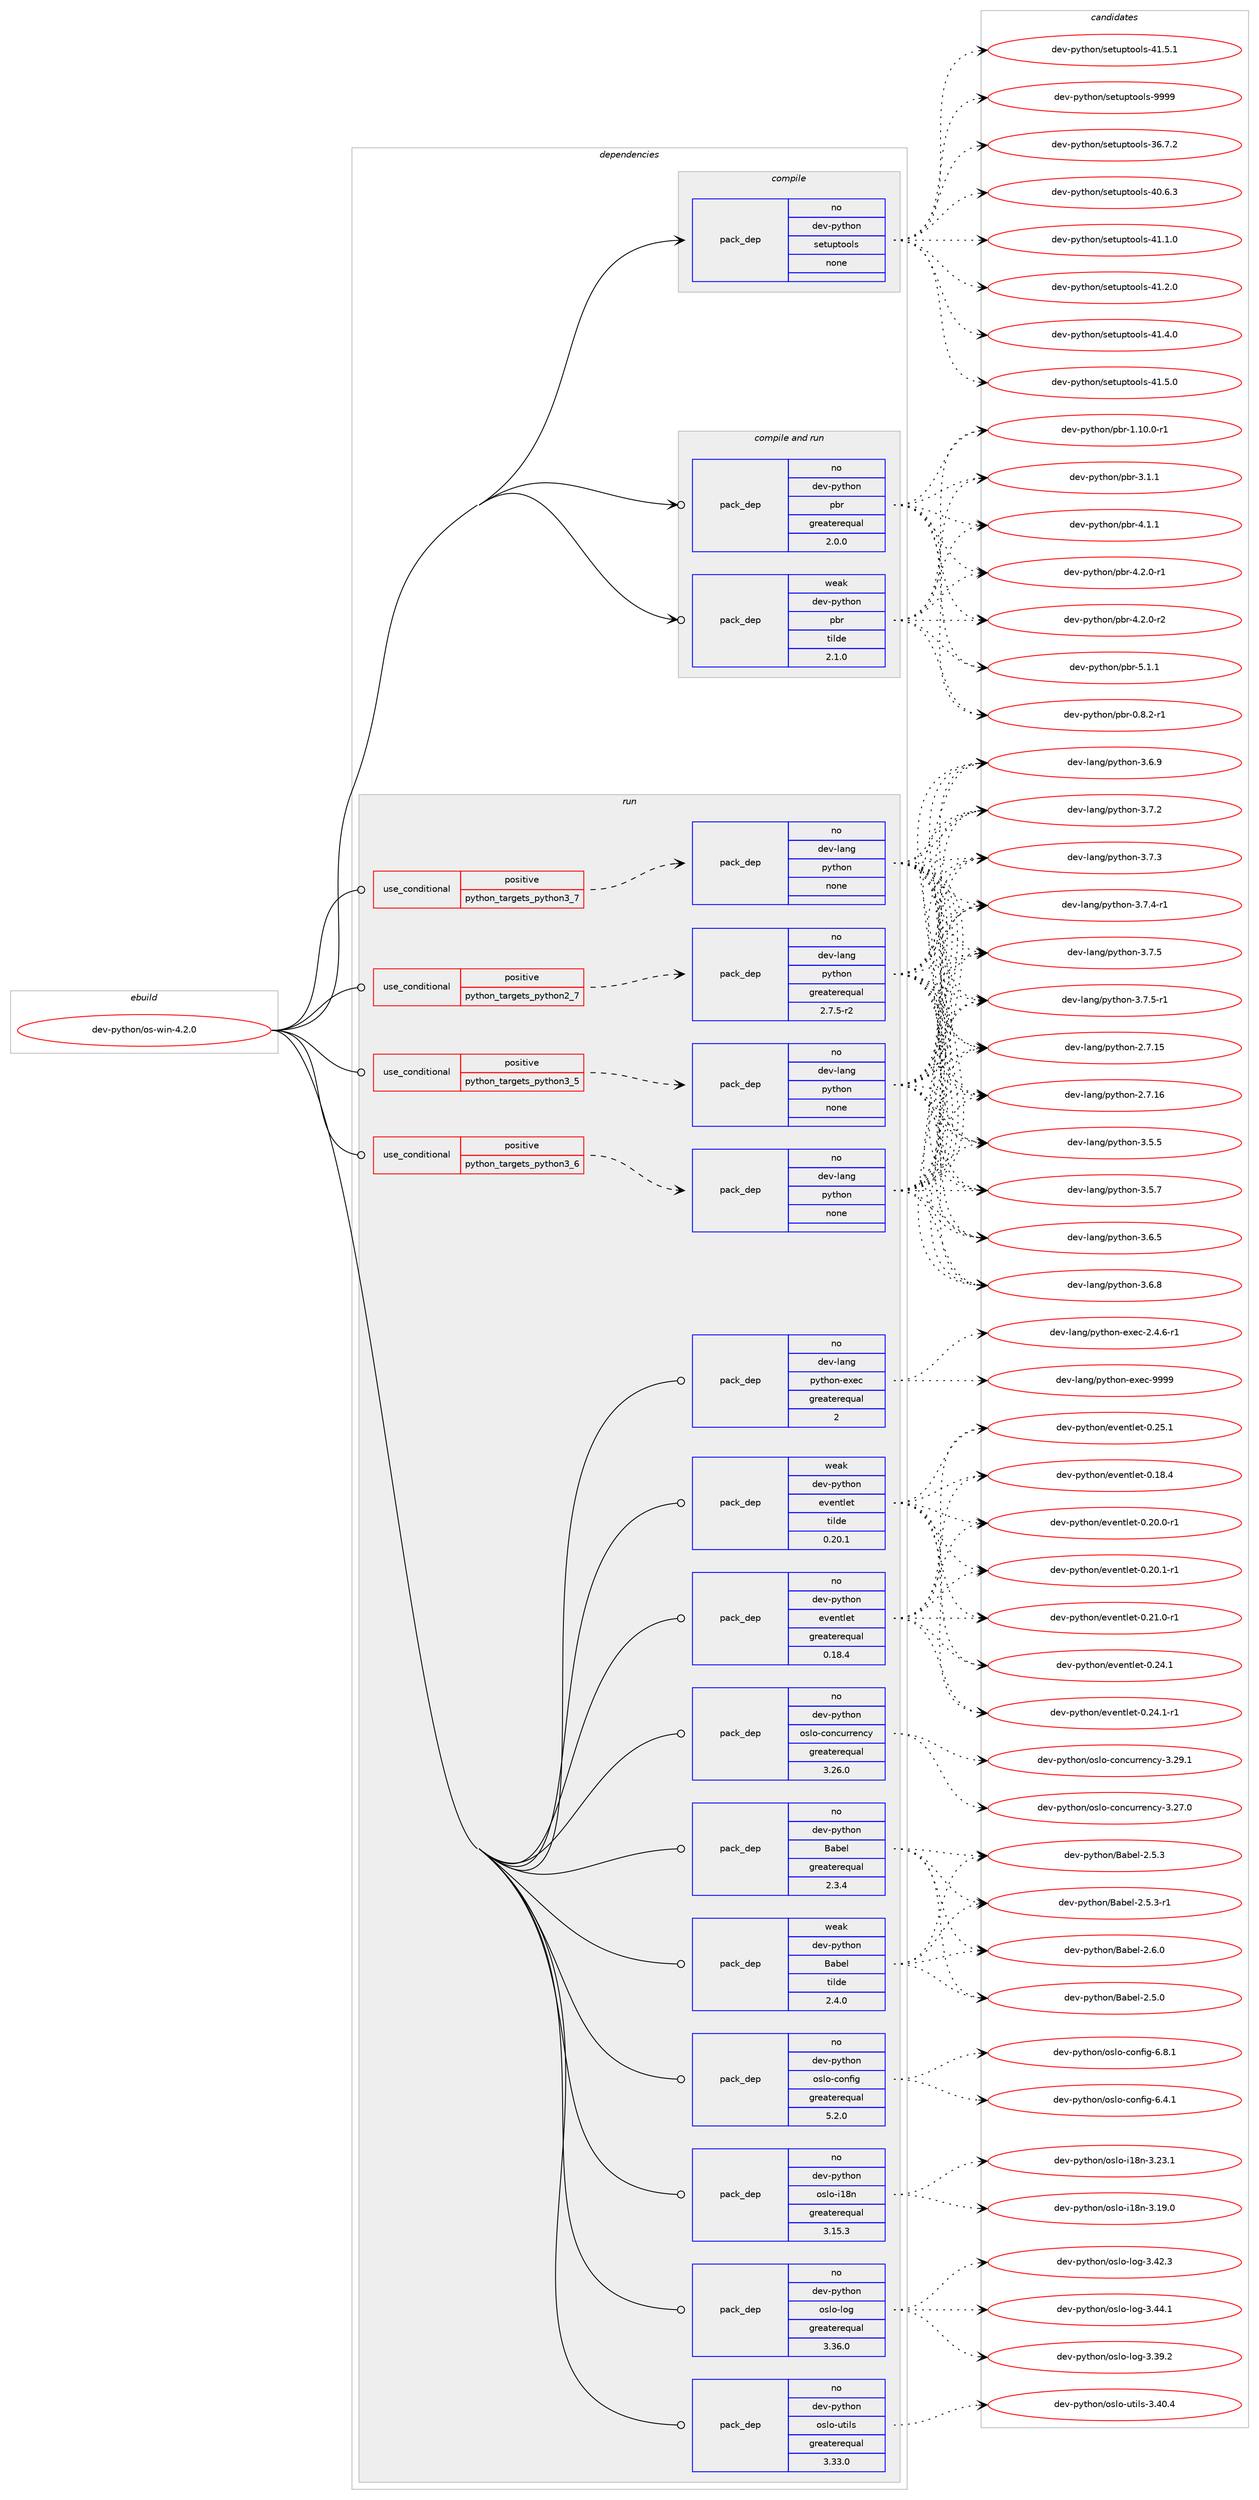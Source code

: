 digraph prolog {

# *************
# Graph options
# *************

newrank=true;
concentrate=true;
compound=true;
graph [rankdir=LR,fontname=Helvetica,fontsize=10,ranksep=1.5];#, ranksep=2.5, nodesep=0.2];
edge  [arrowhead=vee];
node  [fontname=Helvetica,fontsize=10];

# **********
# The ebuild
# **********

subgraph cluster_leftcol {
color=gray;
rank=same;
label=<<i>ebuild</i>>;
id [label="dev-python/os-win-4.2.0", color=red, width=4, href="../dev-python/os-win-4.2.0.svg"];
}

# ****************
# The dependencies
# ****************

subgraph cluster_midcol {
color=gray;
label=<<i>dependencies</i>>;
subgraph cluster_compile {
fillcolor="#eeeeee";
style=filled;
label=<<i>compile</i>>;
subgraph pack462947 {
dependency618447 [label=<<TABLE BORDER="0" CELLBORDER="1" CELLSPACING="0" CELLPADDING="4" WIDTH="220"><TR><TD ROWSPAN="6" CELLPADDING="30">pack_dep</TD></TR><TR><TD WIDTH="110">no</TD></TR><TR><TD>dev-python</TD></TR><TR><TD>setuptools</TD></TR><TR><TD>none</TD></TR><TR><TD></TD></TR></TABLE>>, shape=none, color=blue];
}
id:e -> dependency618447:w [weight=20,style="solid",arrowhead="vee"];
}
subgraph cluster_compileandrun {
fillcolor="#eeeeee";
style=filled;
label=<<i>compile and run</i>>;
subgraph pack462948 {
dependency618448 [label=<<TABLE BORDER="0" CELLBORDER="1" CELLSPACING="0" CELLPADDING="4" WIDTH="220"><TR><TD ROWSPAN="6" CELLPADDING="30">pack_dep</TD></TR><TR><TD WIDTH="110">no</TD></TR><TR><TD>dev-python</TD></TR><TR><TD>pbr</TD></TR><TR><TD>greaterequal</TD></TR><TR><TD>2.0.0</TD></TR></TABLE>>, shape=none, color=blue];
}
id:e -> dependency618448:w [weight=20,style="solid",arrowhead="odotvee"];
subgraph pack462949 {
dependency618449 [label=<<TABLE BORDER="0" CELLBORDER="1" CELLSPACING="0" CELLPADDING="4" WIDTH="220"><TR><TD ROWSPAN="6" CELLPADDING="30">pack_dep</TD></TR><TR><TD WIDTH="110">weak</TD></TR><TR><TD>dev-python</TD></TR><TR><TD>pbr</TD></TR><TR><TD>tilde</TD></TR><TR><TD>2.1.0</TD></TR></TABLE>>, shape=none, color=blue];
}
id:e -> dependency618449:w [weight=20,style="solid",arrowhead="odotvee"];
}
subgraph cluster_run {
fillcolor="#eeeeee";
style=filled;
label=<<i>run</i>>;
subgraph cond143692 {
dependency618450 [label=<<TABLE BORDER="0" CELLBORDER="1" CELLSPACING="0" CELLPADDING="4"><TR><TD ROWSPAN="3" CELLPADDING="10">use_conditional</TD></TR><TR><TD>positive</TD></TR><TR><TD>python_targets_python2_7</TD></TR></TABLE>>, shape=none, color=red];
subgraph pack462950 {
dependency618451 [label=<<TABLE BORDER="0" CELLBORDER="1" CELLSPACING="0" CELLPADDING="4" WIDTH="220"><TR><TD ROWSPAN="6" CELLPADDING="30">pack_dep</TD></TR><TR><TD WIDTH="110">no</TD></TR><TR><TD>dev-lang</TD></TR><TR><TD>python</TD></TR><TR><TD>greaterequal</TD></TR><TR><TD>2.7.5-r2</TD></TR></TABLE>>, shape=none, color=blue];
}
dependency618450:e -> dependency618451:w [weight=20,style="dashed",arrowhead="vee"];
}
id:e -> dependency618450:w [weight=20,style="solid",arrowhead="odot"];
subgraph cond143693 {
dependency618452 [label=<<TABLE BORDER="0" CELLBORDER="1" CELLSPACING="0" CELLPADDING="4"><TR><TD ROWSPAN="3" CELLPADDING="10">use_conditional</TD></TR><TR><TD>positive</TD></TR><TR><TD>python_targets_python3_5</TD></TR></TABLE>>, shape=none, color=red];
subgraph pack462951 {
dependency618453 [label=<<TABLE BORDER="0" CELLBORDER="1" CELLSPACING="0" CELLPADDING="4" WIDTH="220"><TR><TD ROWSPAN="6" CELLPADDING="30">pack_dep</TD></TR><TR><TD WIDTH="110">no</TD></TR><TR><TD>dev-lang</TD></TR><TR><TD>python</TD></TR><TR><TD>none</TD></TR><TR><TD></TD></TR></TABLE>>, shape=none, color=blue];
}
dependency618452:e -> dependency618453:w [weight=20,style="dashed",arrowhead="vee"];
}
id:e -> dependency618452:w [weight=20,style="solid",arrowhead="odot"];
subgraph cond143694 {
dependency618454 [label=<<TABLE BORDER="0" CELLBORDER="1" CELLSPACING="0" CELLPADDING="4"><TR><TD ROWSPAN="3" CELLPADDING="10">use_conditional</TD></TR><TR><TD>positive</TD></TR><TR><TD>python_targets_python3_6</TD></TR></TABLE>>, shape=none, color=red];
subgraph pack462952 {
dependency618455 [label=<<TABLE BORDER="0" CELLBORDER="1" CELLSPACING="0" CELLPADDING="4" WIDTH="220"><TR><TD ROWSPAN="6" CELLPADDING="30">pack_dep</TD></TR><TR><TD WIDTH="110">no</TD></TR><TR><TD>dev-lang</TD></TR><TR><TD>python</TD></TR><TR><TD>none</TD></TR><TR><TD></TD></TR></TABLE>>, shape=none, color=blue];
}
dependency618454:e -> dependency618455:w [weight=20,style="dashed",arrowhead="vee"];
}
id:e -> dependency618454:w [weight=20,style="solid",arrowhead="odot"];
subgraph cond143695 {
dependency618456 [label=<<TABLE BORDER="0" CELLBORDER="1" CELLSPACING="0" CELLPADDING="4"><TR><TD ROWSPAN="3" CELLPADDING="10">use_conditional</TD></TR><TR><TD>positive</TD></TR><TR><TD>python_targets_python3_7</TD></TR></TABLE>>, shape=none, color=red];
subgraph pack462953 {
dependency618457 [label=<<TABLE BORDER="0" CELLBORDER="1" CELLSPACING="0" CELLPADDING="4" WIDTH="220"><TR><TD ROWSPAN="6" CELLPADDING="30">pack_dep</TD></TR><TR><TD WIDTH="110">no</TD></TR><TR><TD>dev-lang</TD></TR><TR><TD>python</TD></TR><TR><TD>none</TD></TR><TR><TD></TD></TR></TABLE>>, shape=none, color=blue];
}
dependency618456:e -> dependency618457:w [weight=20,style="dashed",arrowhead="vee"];
}
id:e -> dependency618456:w [weight=20,style="solid",arrowhead="odot"];
subgraph pack462954 {
dependency618458 [label=<<TABLE BORDER="0" CELLBORDER="1" CELLSPACING="0" CELLPADDING="4" WIDTH="220"><TR><TD ROWSPAN="6" CELLPADDING="30">pack_dep</TD></TR><TR><TD WIDTH="110">no</TD></TR><TR><TD>dev-lang</TD></TR><TR><TD>python-exec</TD></TR><TR><TD>greaterequal</TD></TR><TR><TD>2</TD></TR></TABLE>>, shape=none, color=blue];
}
id:e -> dependency618458:w [weight=20,style="solid",arrowhead="odot"];
subgraph pack462955 {
dependency618459 [label=<<TABLE BORDER="0" CELLBORDER="1" CELLSPACING="0" CELLPADDING="4" WIDTH="220"><TR><TD ROWSPAN="6" CELLPADDING="30">pack_dep</TD></TR><TR><TD WIDTH="110">no</TD></TR><TR><TD>dev-python</TD></TR><TR><TD>Babel</TD></TR><TR><TD>greaterequal</TD></TR><TR><TD>2.3.4</TD></TR></TABLE>>, shape=none, color=blue];
}
id:e -> dependency618459:w [weight=20,style="solid",arrowhead="odot"];
subgraph pack462956 {
dependency618460 [label=<<TABLE BORDER="0" CELLBORDER="1" CELLSPACING="0" CELLPADDING="4" WIDTH="220"><TR><TD ROWSPAN="6" CELLPADDING="30">pack_dep</TD></TR><TR><TD WIDTH="110">no</TD></TR><TR><TD>dev-python</TD></TR><TR><TD>eventlet</TD></TR><TR><TD>greaterequal</TD></TR><TR><TD>0.18.4</TD></TR></TABLE>>, shape=none, color=blue];
}
id:e -> dependency618460:w [weight=20,style="solid",arrowhead="odot"];
subgraph pack462957 {
dependency618461 [label=<<TABLE BORDER="0" CELLBORDER="1" CELLSPACING="0" CELLPADDING="4" WIDTH="220"><TR><TD ROWSPAN="6" CELLPADDING="30">pack_dep</TD></TR><TR><TD WIDTH="110">no</TD></TR><TR><TD>dev-python</TD></TR><TR><TD>oslo-concurrency</TD></TR><TR><TD>greaterequal</TD></TR><TR><TD>3.26.0</TD></TR></TABLE>>, shape=none, color=blue];
}
id:e -> dependency618461:w [weight=20,style="solid",arrowhead="odot"];
subgraph pack462958 {
dependency618462 [label=<<TABLE BORDER="0" CELLBORDER="1" CELLSPACING="0" CELLPADDING="4" WIDTH="220"><TR><TD ROWSPAN="6" CELLPADDING="30">pack_dep</TD></TR><TR><TD WIDTH="110">no</TD></TR><TR><TD>dev-python</TD></TR><TR><TD>oslo-config</TD></TR><TR><TD>greaterequal</TD></TR><TR><TD>5.2.0</TD></TR></TABLE>>, shape=none, color=blue];
}
id:e -> dependency618462:w [weight=20,style="solid",arrowhead="odot"];
subgraph pack462959 {
dependency618463 [label=<<TABLE BORDER="0" CELLBORDER="1" CELLSPACING="0" CELLPADDING="4" WIDTH="220"><TR><TD ROWSPAN="6" CELLPADDING="30">pack_dep</TD></TR><TR><TD WIDTH="110">no</TD></TR><TR><TD>dev-python</TD></TR><TR><TD>oslo-i18n</TD></TR><TR><TD>greaterequal</TD></TR><TR><TD>3.15.3</TD></TR></TABLE>>, shape=none, color=blue];
}
id:e -> dependency618463:w [weight=20,style="solid",arrowhead="odot"];
subgraph pack462960 {
dependency618464 [label=<<TABLE BORDER="0" CELLBORDER="1" CELLSPACING="0" CELLPADDING="4" WIDTH="220"><TR><TD ROWSPAN="6" CELLPADDING="30">pack_dep</TD></TR><TR><TD WIDTH="110">no</TD></TR><TR><TD>dev-python</TD></TR><TR><TD>oslo-log</TD></TR><TR><TD>greaterequal</TD></TR><TR><TD>3.36.0</TD></TR></TABLE>>, shape=none, color=blue];
}
id:e -> dependency618464:w [weight=20,style="solid",arrowhead="odot"];
subgraph pack462961 {
dependency618465 [label=<<TABLE BORDER="0" CELLBORDER="1" CELLSPACING="0" CELLPADDING="4" WIDTH="220"><TR><TD ROWSPAN="6" CELLPADDING="30">pack_dep</TD></TR><TR><TD WIDTH="110">no</TD></TR><TR><TD>dev-python</TD></TR><TR><TD>oslo-utils</TD></TR><TR><TD>greaterequal</TD></TR><TR><TD>3.33.0</TD></TR></TABLE>>, shape=none, color=blue];
}
id:e -> dependency618465:w [weight=20,style="solid",arrowhead="odot"];
subgraph pack462962 {
dependency618466 [label=<<TABLE BORDER="0" CELLBORDER="1" CELLSPACING="0" CELLPADDING="4" WIDTH="220"><TR><TD ROWSPAN="6" CELLPADDING="30">pack_dep</TD></TR><TR><TD WIDTH="110">weak</TD></TR><TR><TD>dev-python</TD></TR><TR><TD>Babel</TD></TR><TR><TD>tilde</TD></TR><TR><TD>2.4.0</TD></TR></TABLE>>, shape=none, color=blue];
}
id:e -> dependency618466:w [weight=20,style="solid",arrowhead="odot"];
subgraph pack462963 {
dependency618467 [label=<<TABLE BORDER="0" CELLBORDER="1" CELLSPACING="0" CELLPADDING="4" WIDTH="220"><TR><TD ROWSPAN="6" CELLPADDING="30">pack_dep</TD></TR><TR><TD WIDTH="110">weak</TD></TR><TR><TD>dev-python</TD></TR><TR><TD>eventlet</TD></TR><TR><TD>tilde</TD></TR><TR><TD>0.20.1</TD></TR></TABLE>>, shape=none, color=blue];
}
id:e -> dependency618467:w [weight=20,style="solid",arrowhead="odot"];
}
}

# **************
# The candidates
# **************

subgraph cluster_choices {
rank=same;
color=gray;
label=<<i>candidates</i>>;

subgraph choice462947 {
color=black;
nodesep=1;
choice100101118451121211161041111104711510111611711211611111110811545515446554650 [label="dev-python/setuptools-36.7.2", color=red, width=4,href="../dev-python/setuptools-36.7.2.svg"];
choice100101118451121211161041111104711510111611711211611111110811545524846544651 [label="dev-python/setuptools-40.6.3", color=red, width=4,href="../dev-python/setuptools-40.6.3.svg"];
choice100101118451121211161041111104711510111611711211611111110811545524946494648 [label="dev-python/setuptools-41.1.0", color=red, width=4,href="../dev-python/setuptools-41.1.0.svg"];
choice100101118451121211161041111104711510111611711211611111110811545524946504648 [label="dev-python/setuptools-41.2.0", color=red, width=4,href="../dev-python/setuptools-41.2.0.svg"];
choice100101118451121211161041111104711510111611711211611111110811545524946524648 [label="dev-python/setuptools-41.4.0", color=red, width=4,href="../dev-python/setuptools-41.4.0.svg"];
choice100101118451121211161041111104711510111611711211611111110811545524946534648 [label="dev-python/setuptools-41.5.0", color=red, width=4,href="../dev-python/setuptools-41.5.0.svg"];
choice100101118451121211161041111104711510111611711211611111110811545524946534649 [label="dev-python/setuptools-41.5.1", color=red, width=4,href="../dev-python/setuptools-41.5.1.svg"];
choice10010111845112121116104111110471151011161171121161111111081154557575757 [label="dev-python/setuptools-9999", color=red, width=4,href="../dev-python/setuptools-9999.svg"];
dependency618447:e -> choice100101118451121211161041111104711510111611711211611111110811545515446554650:w [style=dotted,weight="100"];
dependency618447:e -> choice100101118451121211161041111104711510111611711211611111110811545524846544651:w [style=dotted,weight="100"];
dependency618447:e -> choice100101118451121211161041111104711510111611711211611111110811545524946494648:w [style=dotted,weight="100"];
dependency618447:e -> choice100101118451121211161041111104711510111611711211611111110811545524946504648:w [style=dotted,weight="100"];
dependency618447:e -> choice100101118451121211161041111104711510111611711211611111110811545524946524648:w [style=dotted,weight="100"];
dependency618447:e -> choice100101118451121211161041111104711510111611711211611111110811545524946534648:w [style=dotted,weight="100"];
dependency618447:e -> choice100101118451121211161041111104711510111611711211611111110811545524946534649:w [style=dotted,weight="100"];
dependency618447:e -> choice10010111845112121116104111110471151011161171121161111111081154557575757:w [style=dotted,weight="100"];
}
subgraph choice462948 {
color=black;
nodesep=1;
choice1001011184511212111610411111047112981144548465646504511449 [label="dev-python/pbr-0.8.2-r1", color=red, width=4,href="../dev-python/pbr-0.8.2-r1.svg"];
choice100101118451121211161041111104711298114454946494846484511449 [label="dev-python/pbr-1.10.0-r1", color=red, width=4,href="../dev-python/pbr-1.10.0-r1.svg"];
choice100101118451121211161041111104711298114455146494649 [label="dev-python/pbr-3.1.1", color=red, width=4,href="../dev-python/pbr-3.1.1.svg"];
choice100101118451121211161041111104711298114455246494649 [label="dev-python/pbr-4.1.1", color=red, width=4,href="../dev-python/pbr-4.1.1.svg"];
choice1001011184511212111610411111047112981144552465046484511449 [label="dev-python/pbr-4.2.0-r1", color=red, width=4,href="../dev-python/pbr-4.2.0-r1.svg"];
choice1001011184511212111610411111047112981144552465046484511450 [label="dev-python/pbr-4.2.0-r2", color=red, width=4,href="../dev-python/pbr-4.2.0-r2.svg"];
choice100101118451121211161041111104711298114455346494649 [label="dev-python/pbr-5.1.1", color=red, width=4,href="../dev-python/pbr-5.1.1.svg"];
dependency618448:e -> choice1001011184511212111610411111047112981144548465646504511449:w [style=dotted,weight="100"];
dependency618448:e -> choice100101118451121211161041111104711298114454946494846484511449:w [style=dotted,weight="100"];
dependency618448:e -> choice100101118451121211161041111104711298114455146494649:w [style=dotted,weight="100"];
dependency618448:e -> choice100101118451121211161041111104711298114455246494649:w [style=dotted,weight="100"];
dependency618448:e -> choice1001011184511212111610411111047112981144552465046484511449:w [style=dotted,weight="100"];
dependency618448:e -> choice1001011184511212111610411111047112981144552465046484511450:w [style=dotted,weight="100"];
dependency618448:e -> choice100101118451121211161041111104711298114455346494649:w [style=dotted,weight="100"];
}
subgraph choice462949 {
color=black;
nodesep=1;
choice1001011184511212111610411111047112981144548465646504511449 [label="dev-python/pbr-0.8.2-r1", color=red, width=4,href="../dev-python/pbr-0.8.2-r1.svg"];
choice100101118451121211161041111104711298114454946494846484511449 [label="dev-python/pbr-1.10.0-r1", color=red, width=4,href="../dev-python/pbr-1.10.0-r1.svg"];
choice100101118451121211161041111104711298114455146494649 [label="dev-python/pbr-3.1.1", color=red, width=4,href="../dev-python/pbr-3.1.1.svg"];
choice100101118451121211161041111104711298114455246494649 [label="dev-python/pbr-4.1.1", color=red, width=4,href="../dev-python/pbr-4.1.1.svg"];
choice1001011184511212111610411111047112981144552465046484511449 [label="dev-python/pbr-4.2.0-r1", color=red, width=4,href="../dev-python/pbr-4.2.0-r1.svg"];
choice1001011184511212111610411111047112981144552465046484511450 [label="dev-python/pbr-4.2.0-r2", color=red, width=4,href="../dev-python/pbr-4.2.0-r2.svg"];
choice100101118451121211161041111104711298114455346494649 [label="dev-python/pbr-5.1.1", color=red, width=4,href="../dev-python/pbr-5.1.1.svg"];
dependency618449:e -> choice1001011184511212111610411111047112981144548465646504511449:w [style=dotted,weight="100"];
dependency618449:e -> choice100101118451121211161041111104711298114454946494846484511449:w [style=dotted,weight="100"];
dependency618449:e -> choice100101118451121211161041111104711298114455146494649:w [style=dotted,weight="100"];
dependency618449:e -> choice100101118451121211161041111104711298114455246494649:w [style=dotted,weight="100"];
dependency618449:e -> choice1001011184511212111610411111047112981144552465046484511449:w [style=dotted,weight="100"];
dependency618449:e -> choice1001011184511212111610411111047112981144552465046484511450:w [style=dotted,weight="100"];
dependency618449:e -> choice100101118451121211161041111104711298114455346494649:w [style=dotted,weight="100"];
}
subgraph choice462950 {
color=black;
nodesep=1;
choice10010111845108971101034711212111610411111045504655464953 [label="dev-lang/python-2.7.15", color=red, width=4,href="../dev-lang/python-2.7.15.svg"];
choice10010111845108971101034711212111610411111045504655464954 [label="dev-lang/python-2.7.16", color=red, width=4,href="../dev-lang/python-2.7.16.svg"];
choice100101118451089711010347112121116104111110455146534653 [label="dev-lang/python-3.5.5", color=red, width=4,href="../dev-lang/python-3.5.5.svg"];
choice100101118451089711010347112121116104111110455146534655 [label="dev-lang/python-3.5.7", color=red, width=4,href="../dev-lang/python-3.5.7.svg"];
choice100101118451089711010347112121116104111110455146544653 [label="dev-lang/python-3.6.5", color=red, width=4,href="../dev-lang/python-3.6.5.svg"];
choice100101118451089711010347112121116104111110455146544656 [label="dev-lang/python-3.6.8", color=red, width=4,href="../dev-lang/python-3.6.8.svg"];
choice100101118451089711010347112121116104111110455146544657 [label="dev-lang/python-3.6.9", color=red, width=4,href="../dev-lang/python-3.6.9.svg"];
choice100101118451089711010347112121116104111110455146554650 [label="dev-lang/python-3.7.2", color=red, width=4,href="../dev-lang/python-3.7.2.svg"];
choice100101118451089711010347112121116104111110455146554651 [label="dev-lang/python-3.7.3", color=red, width=4,href="../dev-lang/python-3.7.3.svg"];
choice1001011184510897110103471121211161041111104551465546524511449 [label="dev-lang/python-3.7.4-r1", color=red, width=4,href="../dev-lang/python-3.7.4-r1.svg"];
choice100101118451089711010347112121116104111110455146554653 [label="dev-lang/python-3.7.5", color=red, width=4,href="../dev-lang/python-3.7.5.svg"];
choice1001011184510897110103471121211161041111104551465546534511449 [label="dev-lang/python-3.7.5-r1", color=red, width=4,href="../dev-lang/python-3.7.5-r1.svg"];
dependency618451:e -> choice10010111845108971101034711212111610411111045504655464953:w [style=dotted,weight="100"];
dependency618451:e -> choice10010111845108971101034711212111610411111045504655464954:w [style=dotted,weight="100"];
dependency618451:e -> choice100101118451089711010347112121116104111110455146534653:w [style=dotted,weight="100"];
dependency618451:e -> choice100101118451089711010347112121116104111110455146534655:w [style=dotted,weight="100"];
dependency618451:e -> choice100101118451089711010347112121116104111110455146544653:w [style=dotted,weight="100"];
dependency618451:e -> choice100101118451089711010347112121116104111110455146544656:w [style=dotted,weight="100"];
dependency618451:e -> choice100101118451089711010347112121116104111110455146544657:w [style=dotted,weight="100"];
dependency618451:e -> choice100101118451089711010347112121116104111110455146554650:w [style=dotted,weight="100"];
dependency618451:e -> choice100101118451089711010347112121116104111110455146554651:w [style=dotted,weight="100"];
dependency618451:e -> choice1001011184510897110103471121211161041111104551465546524511449:w [style=dotted,weight="100"];
dependency618451:e -> choice100101118451089711010347112121116104111110455146554653:w [style=dotted,weight="100"];
dependency618451:e -> choice1001011184510897110103471121211161041111104551465546534511449:w [style=dotted,weight="100"];
}
subgraph choice462951 {
color=black;
nodesep=1;
choice10010111845108971101034711212111610411111045504655464953 [label="dev-lang/python-2.7.15", color=red, width=4,href="../dev-lang/python-2.7.15.svg"];
choice10010111845108971101034711212111610411111045504655464954 [label="dev-lang/python-2.7.16", color=red, width=4,href="../dev-lang/python-2.7.16.svg"];
choice100101118451089711010347112121116104111110455146534653 [label="dev-lang/python-3.5.5", color=red, width=4,href="../dev-lang/python-3.5.5.svg"];
choice100101118451089711010347112121116104111110455146534655 [label="dev-lang/python-3.5.7", color=red, width=4,href="../dev-lang/python-3.5.7.svg"];
choice100101118451089711010347112121116104111110455146544653 [label="dev-lang/python-3.6.5", color=red, width=4,href="../dev-lang/python-3.6.5.svg"];
choice100101118451089711010347112121116104111110455146544656 [label="dev-lang/python-3.6.8", color=red, width=4,href="../dev-lang/python-3.6.8.svg"];
choice100101118451089711010347112121116104111110455146544657 [label="dev-lang/python-3.6.9", color=red, width=4,href="../dev-lang/python-3.6.9.svg"];
choice100101118451089711010347112121116104111110455146554650 [label="dev-lang/python-3.7.2", color=red, width=4,href="../dev-lang/python-3.7.2.svg"];
choice100101118451089711010347112121116104111110455146554651 [label="dev-lang/python-3.7.3", color=red, width=4,href="../dev-lang/python-3.7.3.svg"];
choice1001011184510897110103471121211161041111104551465546524511449 [label="dev-lang/python-3.7.4-r1", color=red, width=4,href="../dev-lang/python-3.7.4-r1.svg"];
choice100101118451089711010347112121116104111110455146554653 [label="dev-lang/python-3.7.5", color=red, width=4,href="../dev-lang/python-3.7.5.svg"];
choice1001011184510897110103471121211161041111104551465546534511449 [label="dev-lang/python-3.7.5-r1", color=red, width=4,href="../dev-lang/python-3.7.5-r1.svg"];
dependency618453:e -> choice10010111845108971101034711212111610411111045504655464953:w [style=dotted,weight="100"];
dependency618453:e -> choice10010111845108971101034711212111610411111045504655464954:w [style=dotted,weight="100"];
dependency618453:e -> choice100101118451089711010347112121116104111110455146534653:w [style=dotted,weight="100"];
dependency618453:e -> choice100101118451089711010347112121116104111110455146534655:w [style=dotted,weight="100"];
dependency618453:e -> choice100101118451089711010347112121116104111110455146544653:w [style=dotted,weight="100"];
dependency618453:e -> choice100101118451089711010347112121116104111110455146544656:w [style=dotted,weight="100"];
dependency618453:e -> choice100101118451089711010347112121116104111110455146544657:w [style=dotted,weight="100"];
dependency618453:e -> choice100101118451089711010347112121116104111110455146554650:w [style=dotted,weight="100"];
dependency618453:e -> choice100101118451089711010347112121116104111110455146554651:w [style=dotted,weight="100"];
dependency618453:e -> choice1001011184510897110103471121211161041111104551465546524511449:w [style=dotted,weight="100"];
dependency618453:e -> choice100101118451089711010347112121116104111110455146554653:w [style=dotted,weight="100"];
dependency618453:e -> choice1001011184510897110103471121211161041111104551465546534511449:w [style=dotted,weight="100"];
}
subgraph choice462952 {
color=black;
nodesep=1;
choice10010111845108971101034711212111610411111045504655464953 [label="dev-lang/python-2.7.15", color=red, width=4,href="../dev-lang/python-2.7.15.svg"];
choice10010111845108971101034711212111610411111045504655464954 [label="dev-lang/python-2.7.16", color=red, width=4,href="../dev-lang/python-2.7.16.svg"];
choice100101118451089711010347112121116104111110455146534653 [label="dev-lang/python-3.5.5", color=red, width=4,href="../dev-lang/python-3.5.5.svg"];
choice100101118451089711010347112121116104111110455146534655 [label="dev-lang/python-3.5.7", color=red, width=4,href="../dev-lang/python-3.5.7.svg"];
choice100101118451089711010347112121116104111110455146544653 [label="dev-lang/python-3.6.5", color=red, width=4,href="../dev-lang/python-3.6.5.svg"];
choice100101118451089711010347112121116104111110455146544656 [label="dev-lang/python-3.6.8", color=red, width=4,href="../dev-lang/python-3.6.8.svg"];
choice100101118451089711010347112121116104111110455146544657 [label="dev-lang/python-3.6.9", color=red, width=4,href="../dev-lang/python-3.6.9.svg"];
choice100101118451089711010347112121116104111110455146554650 [label="dev-lang/python-3.7.2", color=red, width=4,href="../dev-lang/python-3.7.2.svg"];
choice100101118451089711010347112121116104111110455146554651 [label="dev-lang/python-3.7.3", color=red, width=4,href="../dev-lang/python-3.7.3.svg"];
choice1001011184510897110103471121211161041111104551465546524511449 [label="dev-lang/python-3.7.4-r1", color=red, width=4,href="../dev-lang/python-3.7.4-r1.svg"];
choice100101118451089711010347112121116104111110455146554653 [label="dev-lang/python-3.7.5", color=red, width=4,href="../dev-lang/python-3.7.5.svg"];
choice1001011184510897110103471121211161041111104551465546534511449 [label="dev-lang/python-3.7.5-r1", color=red, width=4,href="../dev-lang/python-3.7.5-r1.svg"];
dependency618455:e -> choice10010111845108971101034711212111610411111045504655464953:w [style=dotted,weight="100"];
dependency618455:e -> choice10010111845108971101034711212111610411111045504655464954:w [style=dotted,weight="100"];
dependency618455:e -> choice100101118451089711010347112121116104111110455146534653:w [style=dotted,weight="100"];
dependency618455:e -> choice100101118451089711010347112121116104111110455146534655:w [style=dotted,weight="100"];
dependency618455:e -> choice100101118451089711010347112121116104111110455146544653:w [style=dotted,weight="100"];
dependency618455:e -> choice100101118451089711010347112121116104111110455146544656:w [style=dotted,weight="100"];
dependency618455:e -> choice100101118451089711010347112121116104111110455146544657:w [style=dotted,weight="100"];
dependency618455:e -> choice100101118451089711010347112121116104111110455146554650:w [style=dotted,weight="100"];
dependency618455:e -> choice100101118451089711010347112121116104111110455146554651:w [style=dotted,weight="100"];
dependency618455:e -> choice1001011184510897110103471121211161041111104551465546524511449:w [style=dotted,weight="100"];
dependency618455:e -> choice100101118451089711010347112121116104111110455146554653:w [style=dotted,weight="100"];
dependency618455:e -> choice1001011184510897110103471121211161041111104551465546534511449:w [style=dotted,weight="100"];
}
subgraph choice462953 {
color=black;
nodesep=1;
choice10010111845108971101034711212111610411111045504655464953 [label="dev-lang/python-2.7.15", color=red, width=4,href="../dev-lang/python-2.7.15.svg"];
choice10010111845108971101034711212111610411111045504655464954 [label="dev-lang/python-2.7.16", color=red, width=4,href="../dev-lang/python-2.7.16.svg"];
choice100101118451089711010347112121116104111110455146534653 [label="dev-lang/python-3.5.5", color=red, width=4,href="../dev-lang/python-3.5.5.svg"];
choice100101118451089711010347112121116104111110455146534655 [label="dev-lang/python-3.5.7", color=red, width=4,href="../dev-lang/python-3.5.7.svg"];
choice100101118451089711010347112121116104111110455146544653 [label="dev-lang/python-3.6.5", color=red, width=4,href="../dev-lang/python-3.6.5.svg"];
choice100101118451089711010347112121116104111110455146544656 [label="dev-lang/python-3.6.8", color=red, width=4,href="../dev-lang/python-3.6.8.svg"];
choice100101118451089711010347112121116104111110455146544657 [label="dev-lang/python-3.6.9", color=red, width=4,href="../dev-lang/python-3.6.9.svg"];
choice100101118451089711010347112121116104111110455146554650 [label="dev-lang/python-3.7.2", color=red, width=4,href="../dev-lang/python-3.7.2.svg"];
choice100101118451089711010347112121116104111110455146554651 [label="dev-lang/python-3.7.3", color=red, width=4,href="../dev-lang/python-3.7.3.svg"];
choice1001011184510897110103471121211161041111104551465546524511449 [label="dev-lang/python-3.7.4-r1", color=red, width=4,href="../dev-lang/python-3.7.4-r1.svg"];
choice100101118451089711010347112121116104111110455146554653 [label="dev-lang/python-3.7.5", color=red, width=4,href="../dev-lang/python-3.7.5.svg"];
choice1001011184510897110103471121211161041111104551465546534511449 [label="dev-lang/python-3.7.5-r1", color=red, width=4,href="../dev-lang/python-3.7.5-r1.svg"];
dependency618457:e -> choice10010111845108971101034711212111610411111045504655464953:w [style=dotted,weight="100"];
dependency618457:e -> choice10010111845108971101034711212111610411111045504655464954:w [style=dotted,weight="100"];
dependency618457:e -> choice100101118451089711010347112121116104111110455146534653:w [style=dotted,weight="100"];
dependency618457:e -> choice100101118451089711010347112121116104111110455146534655:w [style=dotted,weight="100"];
dependency618457:e -> choice100101118451089711010347112121116104111110455146544653:w [style=dotted,weight="100"];
dependency618457:e -> choice100101118451089711010347112121116104111110455146544656:w [style=dotted,weight="100"];
dependency618457:e -> choice100101118451089711010347112121116104111110455146544657:w [style=dotted,weight="100"];
dependency618457:e -> choice100101118451089711010347112121116104111110455146554650:w [style=dotted,weight="100"];
dependency618457:e -> choice100101118451089711010347112121116104111110455146554651:w [style=dotted,weight="100"];
dependency618457:e -> choice1001011184510897110103471121211161041111104551465546524511449:w [style=dotted,weight="100"];
dependency618457:e -> choice100101118451089711010347112121116104111110455146554653:w [style=dotted,weight="100"];
dependency618457:e -> choice1001011184510897110103471121211161041111104551465546534511449:w [style=dotted,weight="100"];
}
subgraph choice462954 {
color=black;
nodesep=1;
choice10010111845108971101034711212111610411111045101120101994550465246544511449 [label="dev-lang/python-exec-2.4.6-r1", color=red, width=4,href="../dev-lang/python-exec-2.4.6-r1.svg"];
choice10010111845108971101034711212111610411111045101120101994557575757 [label="dev-lang/python-exec-9999", color=red, width=4,href="../dev-lang/python-exec-9999.svg"];
dependency618458:e -> choice10010111845108971101034711212111610411111045101120101994550465246544511449:w [style=dotted,weight="100"];
dependency618458:e -> choice10010111845108971101034711212111610411111045101120101994557575757:w [style=dotted,weight="100"];
}
subgraph choice462955 {
color=black;
nodesep=1;
choice1001011184511212111610411111047669798101108455046534648 [label="dev-python/Babel-2.5.0", color=red, width=4,href="../dev-python/Babel-2.5.0.svg"];
choice1001011184511212111610411111047669798101108455046534651 [label="dev-python/Babel-2.5.3", color=red, width=4,href="../dev-python/Babel-2.5.3.svg"];
choice10010111845112121116104111110476697981011084550465346514511449 [label="dev-python/Babel-2.5.3-r1", color=red, width=4,href="../dev-python/Babel-2.5.3-r1.svg"];
choice1001011184511212111610411111047669798101108455046544648 [label="dev-python/Babel-2.6.0", color=red, width=4,href="../dev-python/Babel-2.6.0.svg"];
dependency618459:e -> choice1001011184511212111610411111047669798101108455046534648:w [style=dotted,weight="100"];
dependency618459:e -> choice1001011184511212111610411111047669798101108455046534651:w [style=dotted,weight="100"];
dependency618459:e -> choice10010111845112121116104111110476697981011084550465346514511449:w [style=dotted,weight="100"];
dependency618459:e -> choice1001011184511212111610411111047669798101108455046544648:w [style=dotted,weight="100"];
}
subgraph choice462956 {
color=black;
nodesep=1;
choice100101118451121211161041111104710111810111011610810111645484649564652 [label="dev-python/eventlet-0.18.4", color=red, width=4,href="../dev-python/eventlet-0.18.4.svg"];
choice1001011184511212111610411111047101118101110116108101116454846504846484511449 [label="dev-python/eventlet-0.20.0-r1", color=red, width=4,href="../dev-python/eventlet-0.20.0-r1.svg"];
choice1001011184511212111610411111047101118101110116108101116454846504846494511449 [label="dev-python/eventlet-0.20.1-r1", color=red, width=4,href="../dev-python/eventlet-0.20.1-r1.svg"];
choice1001011184511212111610411111047101118101110116108101116454846504946484511449 [label="dev-python/eventlet-0.21.0-r1", color=red, width=4,href="../dev-python/eventlet-0.21.0-r1.svg"];
choice100101118451121211161041111104710111810111011610810111645484650524649 [label="dev-python/eventlet-0.24.1", color=red, width=4,href="../dev-python/eventlet-0.24.1.svg"];
choice1001011184511212111610411111047101118101110116108101116454846505246494511449 [label="dev-python/eventlet-0.24.1-r1", color=red, width=4,href="../dev-python/eventlet-0.24.1-r1.svg"];
choice100101118451121211161041111104710111810111011610810111645484650534649 [label="dev-python/eventlet-0.25.1", color=red, width=4,href="../dev-python/eventlet-0.25.1.svg"];
dependency618460:e -> choice100101118451121211161041111104710111810111011610810111645484649564652:w [style=dotted,weight="100"];
dependency618460:e -> choice1001011184511212111610411111047101118101110116108101116454846504846484511449:w [style=dotted,weight="100"];
dependency618460:e -> choice1001011184511212111610411111047101118101110116108101116454846504846494511449:w [style=dotted,weight="100"];
dependency618460:e -> choice1001011184511212111610411111047101118101110116108101116454846504946484511449:w [style=dotted,weight="100"];
dependency618460:e -> choice100101118451121211161041111104710111810111011610810111645484650524649:w [style=dotted,weight="100"];
dependency618460:e -> choice1001011184511212111610411111047101118101110116108101116454846505246494511449:w [style=dotted,weight="100"];
dependency618460:e -> choice100101118451121211161041111104710111810111011610810111645484650534649:w [style=dotted,weight="100"];
}
subgraph choice462957 {
color=black;
nodesep=1;
choice10010111845112121116104111110471111151081114599111110991171141141011109912145514650554648 [label="dev-python/oslo-concurrency-3.27.0", color=red, width=4,href="../dev-python/oslo-concurrency-3.27.0.svg"];
choice10010111845112121116104111110471111151081114599111110991171141141011109912145514650574649 [label="dev-python/oslo-concurrency-3.29.1", color=red, width=4,href="../dev-python/oslo-concurrency-3.29.1.svg"];
dependency618461:e -> choice10010111845112121116104111110471111151081114599111110991171141141011109912145514650554648:w [style=dotted,weight="100"];
dependency618461:e -> choice10010111845112121116104111110471111151081114599111110991171141141011109912145514650574649:w [style=dotted,weight="100"];
}
subgraph choice462958 {
color=black;
nodesep=1;
choice10010111845112121116104111110471111151081114599111110102105103455446524649 [label="dev-python/oslo-config-6.4.1", color=red, width=4,href="../dev-python/oslo-config-6.4.1.svg"];
choice10010111845112121116104111110471111151081114599111110102105103455446564649 [label="dev-python/oslo-config-6.8.1", color=red, width=4,href="../dev-python/oslo-config-6.8.1.svg"];
dependency618462:e -> choice10010111845112121116104111110471111151081114599111110102105103455446524649:w [style=dotted,weight="100"];
dependency618462:e -> choice10010111845112121116104111110471111151081114599111110102105103455446564649:w [style=dotted,weight="100"];
}
subgraph choice462959 {
color=black;
nodesep=1;
choice100101118451121211161041111104711111510811145105495611045514649574648 [label="dev-python/oslo-i18n-3.19.0", color=red, width=4,href="../dev-python/oslo-i18n-3.19.0.svg"];
choice100101118451121211161041111104711111510811145105495611045514650514649 [label="dev-python/oslo-i18n-3.23.1", color=red, width=4,href="../dev-python/oslo-i18n-3.23.1.svg"];
dependency618463:e -> choice100101118451121211161041111104711111510811145105495611045514649574648:w [style=dotted,weight="100"];
dependency618463:e -> choice100101118451121211161041111104711111510811145105495611045514650514649:w [style=dotted,weight="100"];
}
subgraph choice462960 {
color=black;
nodesep=1;
choice10010111845112121116104111110471111151081114510811110345514651574650 [label="dev-python/oslo-log-3.39.2", color=red, width=4,href="../dev-python/oslo-log-3.39.2.svg"];
choice10010111845112121116104111110471111151081114510811110345514652504651 [label="dev-python/oslo-log-3.42.3", color=red, width=4,href="../dev-python/oslo-log-3.42.3.svg"];
choice10010111845112121116104111110471111151081114510811110345514652524649 [label="dev-python/oslo-log-3.44.1", color=red, width=4,href="../dev-python/oslo-log-3.44.1.svg"];
dependency618464:e -> choice10010111845112121116104111110471111151081114510811110345514651574650:w [style=dotted,weight="100"];
dependency618464:e -> choice10010111845112121116104111110471111151081114510811110345514652504651:w [style=dotted,weight="100"];
dependency618464:e -> choice10010111845112121116104111110471111151081114510811110345514652524649:w [style=dotted,weight="100"];
}
subgraph choice462961 {
color=black;
nodesep=1;
choice10010111845112121116104111110471111151081114511711610510811545514652484652 [label="dev-python/oslo-utils-3.40.4", color=red, width=4,href="../dev-python/oslo-utils-3.40.4.svg"];
dependency618465:e -> choice10010111845112121116104111110471111151081114511711610510811545514652484652:w [style=dotted,weight="100"];
}
subgraph choice462962 {
color=black;
nodesep=1;
choice1001011184511212111610411111047669798101108455046534648 [label="dev-python/Babel-2.5.0", color=red, width=4,href="../dev-python/Babel-2.5.0.svg"];
choice1001011184511212111610411111047669798101108455046534651 [label="dev-python/Babel-2.5.3", color=red, width=4,href="../dev-python/Babel-2.5.3.svg"];
choice10010111845112121116104111110476697981011084550465346514511449 [label="dev-python/Babel-2.5.3-r1", color=red, width=4,href="../dev-python/Babel-2.5.3-r1.svg"];
choice1001011184511212111610411111047669798101108455046544648 [label="dev-python/Babel-2.6.0", color=red, width=4,href="../dev-python/Babel-2.6.0.svg"];
dependency618466:e -> choice1001011184511212111610411111047669798101108455046534648:w [style=dotted,weight="100"];
dependency618466:e -> choice1001011184511212111610411111047669798101108455046534651:w [style=dotted,weight="100"];
dependency618466:e -> choice10010111845112121116104111110476697981011084550465346514511449:w [style=dotted,weight="100"];
dependency618466:e -> choice1001011184511212111610411111047669798101108455046544648:w [style=dotted,weight="100"];
}
subgraph choice462963 {
color=black;
nodesep=1;
choice100101118451121211161041111104710111810111011610810111645484649564652 [label="dev-python/eventlet-0.18.4", color=red, width=4,href="../dev-python/eventlet-0.18.4.svg"];
choice1001011184511212111610411111047101118101110116108101116454846504846484511449 [label="dev-python/eventlet-0.20.0-r1", color=red, width=4,href="../dev-python/eventlet-0.20.0-r1.svg"];
choice1001011184511212111610411111047101118101110116108101116454846504846494511449 [label="dev-python/eventlet-0.20.1-r1", color=red, width=4,href="../dev-python/eventlet-0.20.1-r1.svg"];
choice1001011184511212111610411111047101118101110116108101116454846504946484511449 [label="dev-python/eventlet-0.21.0-r1", color=red, width=4,href="../dev-python/eventlet-0.21.0-r1.svg"];
choice100101118451121211161041111104710111810111011610810111645484650524649 [label="dev-python/eventlet-0.24.1", color=red, width=4,href="../dev-python/eventlet-0.24.1.svg"];
choice1001011184511212111610411111047101118101110116108101116454846505246494511449 [label="dev-python/eventlet-0.24.1-r1", color=red, width=4,href="../dev-python/eventlet-0.24.1-r1.svg"];
choice100101118451121211161041111104710111810111011610810111645484650534649 [label="dev-python/eventlet-0.25.1", color=red, width=4,href="../dev-python/eventlet-0.25.1.svg"];
dependency618467:e -> choice100101118451121211161041111104710111810111011610810111645484649564652:w [style=dotted,weight="100"];
dependency618467:e -> choice1001011184511212111610411111047101118101110116108101116454846504846484511449:w [style=dotted,weight="100"];
dependency618467:e -> choice1001011184511212111610411111047101118101110116108101116454846504846494511449:w [style=dotted,weight="100"];
dependency618467:e -> choice1001011184511212111610411111047101118101110116108101116454846504946484511449:w [style=dotted,weight="100"];
dependency618467:e -> choice100101118451121211161041111104710111810111011610810111645484650524649:w [style=dotted,weight="100"];
dependency618467:e -> choice1001011184511212111610411111047101118101110116108101116454846505246494511449:w [style=dotted,weight="100"];
dependency618467:e -> choice100101118451121211161041111104710111810111011610810111645484650534649:w [style=dotted,weight="100"];
}
}

}
